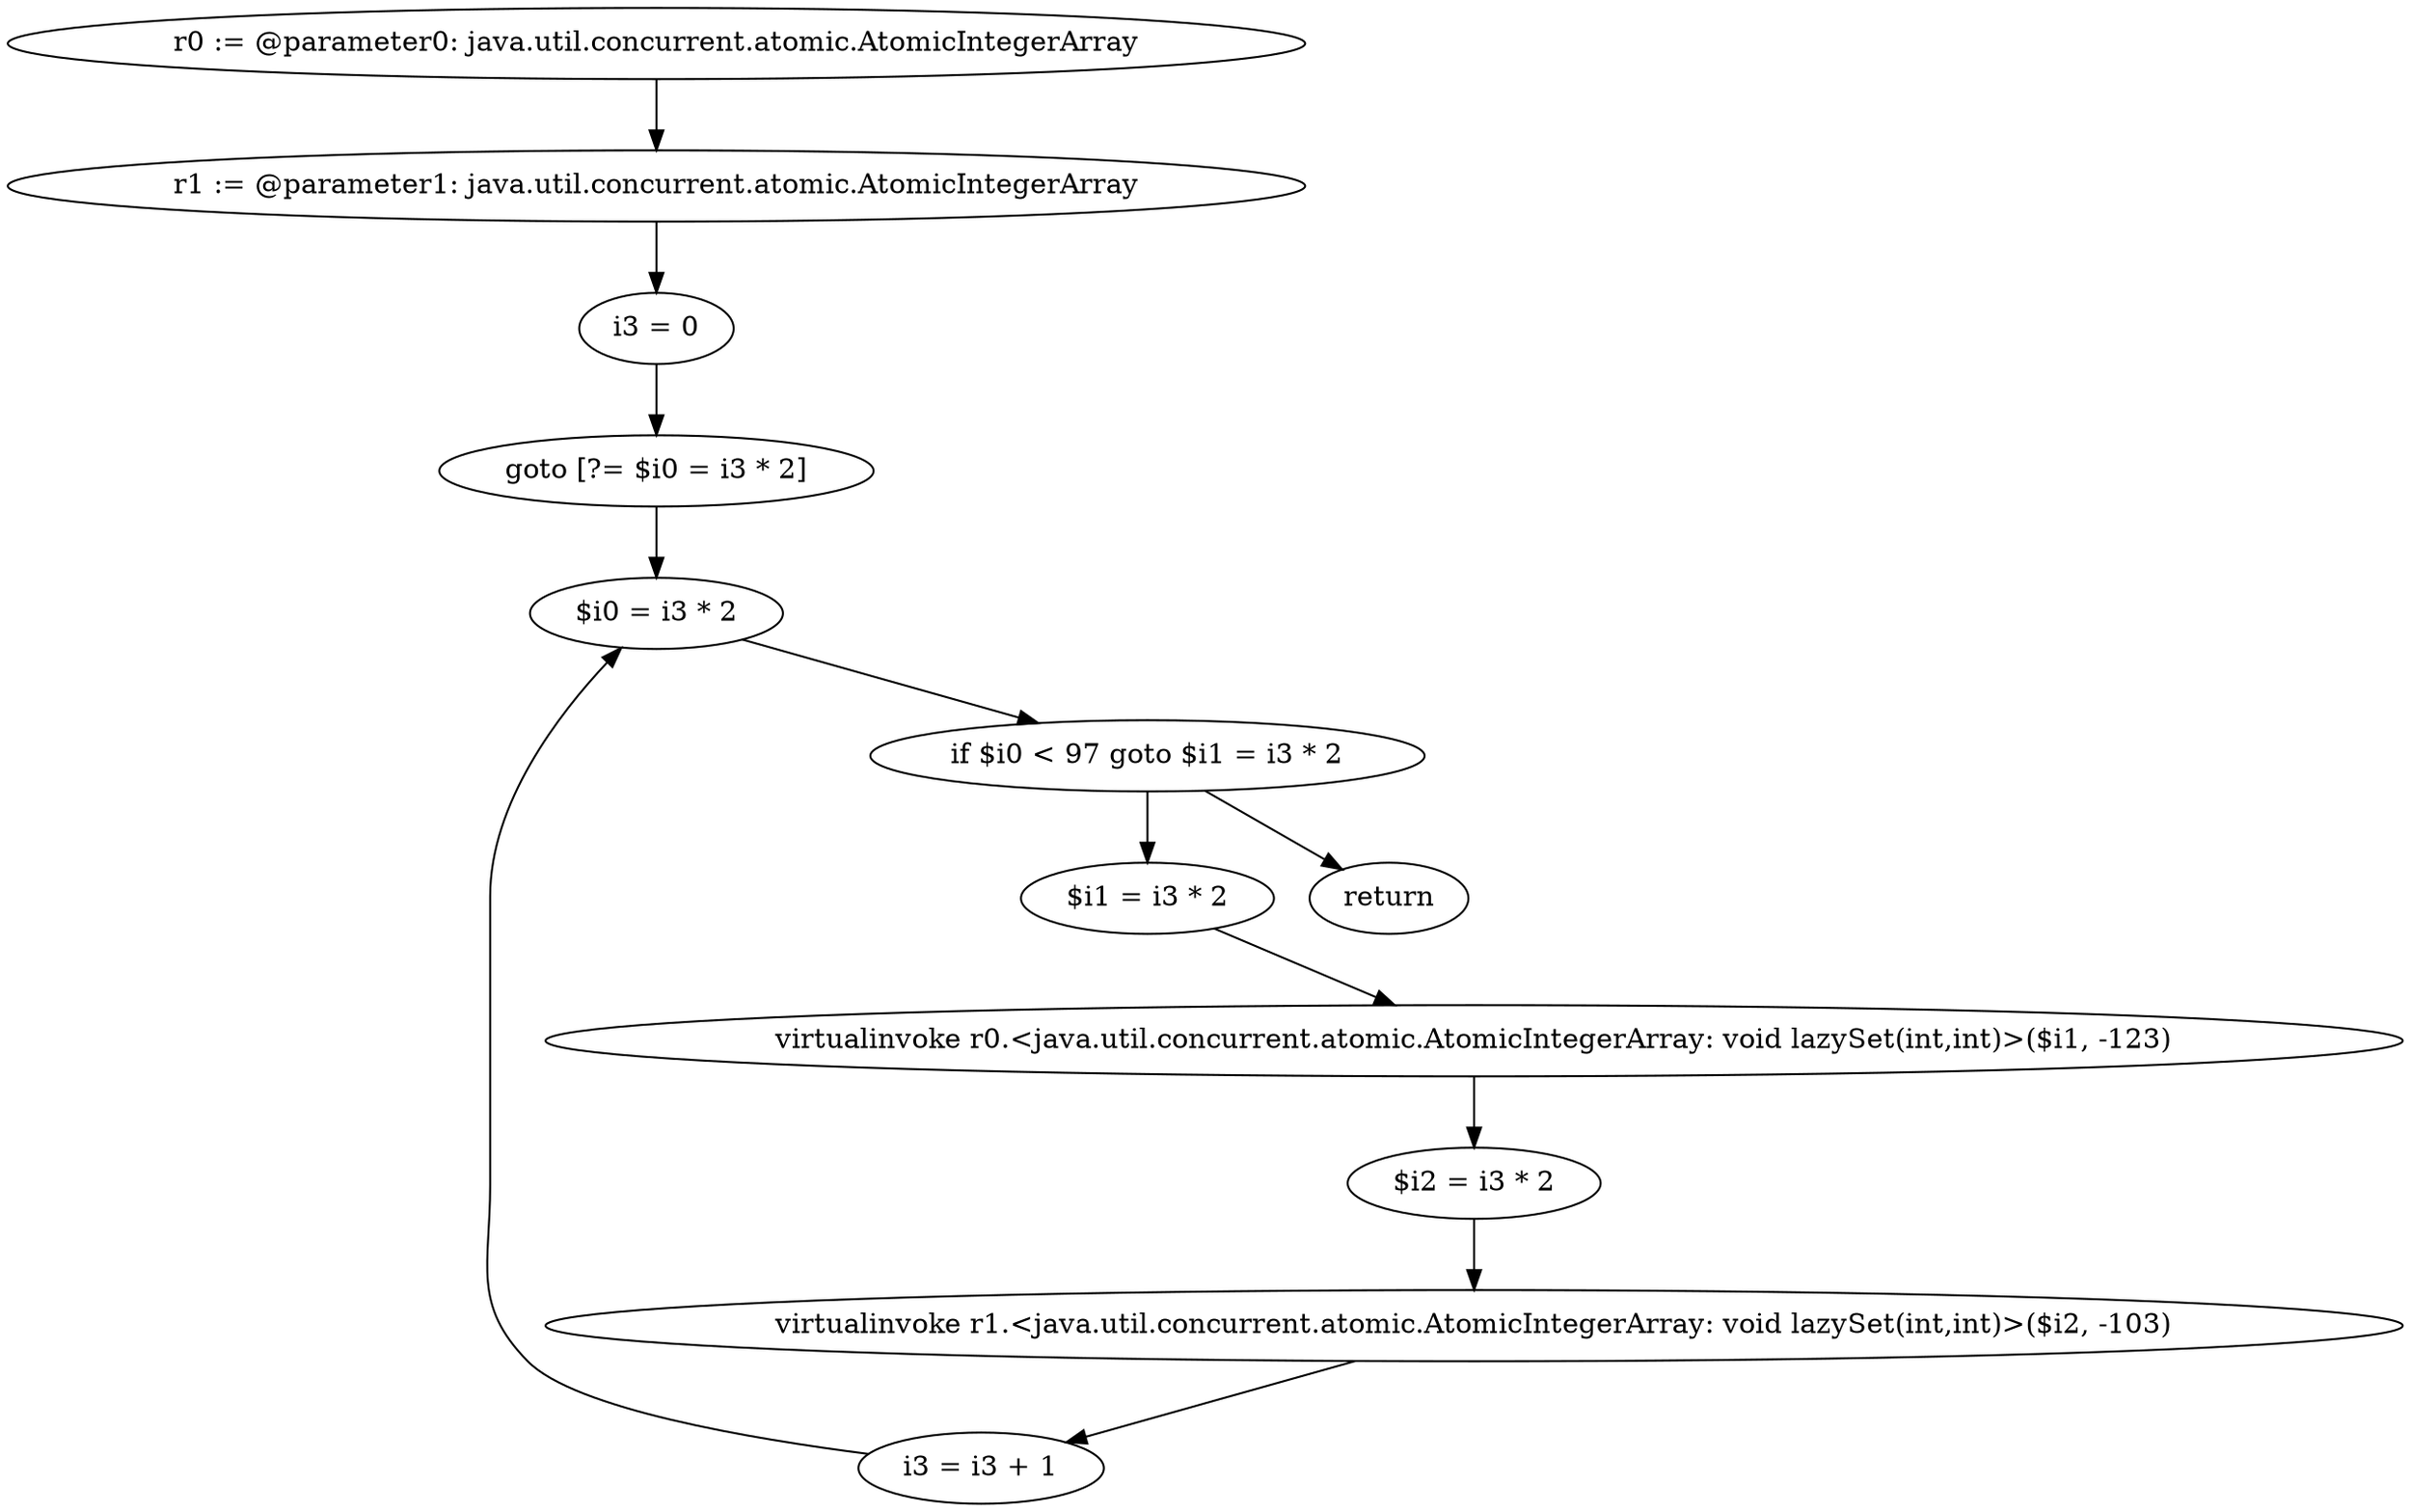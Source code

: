 digraph "unitGraph" {
    "r0 := @parameter0: java.util.concurrent.atomic.AtomicIntegerArray"
    "r1 := @parameter1: java.util.concurrent.atomic.AtomicIntegerArray"
    "i3 = 0"
    "goto [?= $i0 = i3 * 2]"
    "$i1 = i3 * 2"
    "virtualinvoke r0.<java.util.concurrent.atomic.AtomicIntegerArray: void lazySet(int,int)>($i1, -123)"
    "$i2 = i3 * 2"
    "virtualinvoke r1.<java.util.concurrent.atomic.AtomicIntegerArray: void lazySet(int,int)>($i2, -103)"
    "i3 = i3 + 1"
    "$i0 = i3 * 2"
    "if $i0 < 97 goto $i1 = i3 * 2"
    "return"
    "r0 := @parameter0: java.util.concurrent.atomic.AtomicIntegerArray"->"r1 := @parameter1: java.util.concurrent.atomic.AtomicIntegerArray";
    "r1 := @parameter1: java.util.concurrent.atomic.AtomicIntegerArray"->"i3 = 0";
    "i3 = 0"->"goto [?= $i0 = i3 * 2]";
    "goto [?= $i0 = i3 * 2]"->"$i0 = i3 * 2";
    "$i1 = i3 * 2"->"virtualinvoke r0.<java.util.concurrent.atomic.AtomicIntegerArray: void lazySet(int,int)>($i1, -123)";
    "virtualinvoke r0.<java.util.concurrent.atomic.AtomicIntegerArray: void lazySet(int,int)>($i1, -123)"->"$i2 = i3 * 2";
    "$i2 = i3 * 2"->"virtualinvoke r1.<java.util.concurrent.atomic.AtomicIntegerArray: void lazySet(int,int)>($i2, -103)";
    "virtualinvoke r1.<java.util.concurrent.atomic.AtomicIntegerArray: void lazySet(int,int)>($i2, -103)"->"i3 = i3 + 1";
    "i3 = i3 + 1"->"$i0 = i3 * 2";
    "$i0 = i3 * 2"->"if $i0 < 97 goto $i1 = i3 * 2";
    "if $i0 < 97 goto $i1 = i3 * 2"->"return";
    "if $i0 < 97 goto $i1 = i3 * 2"->"$i1 = i3 * 2";
}

